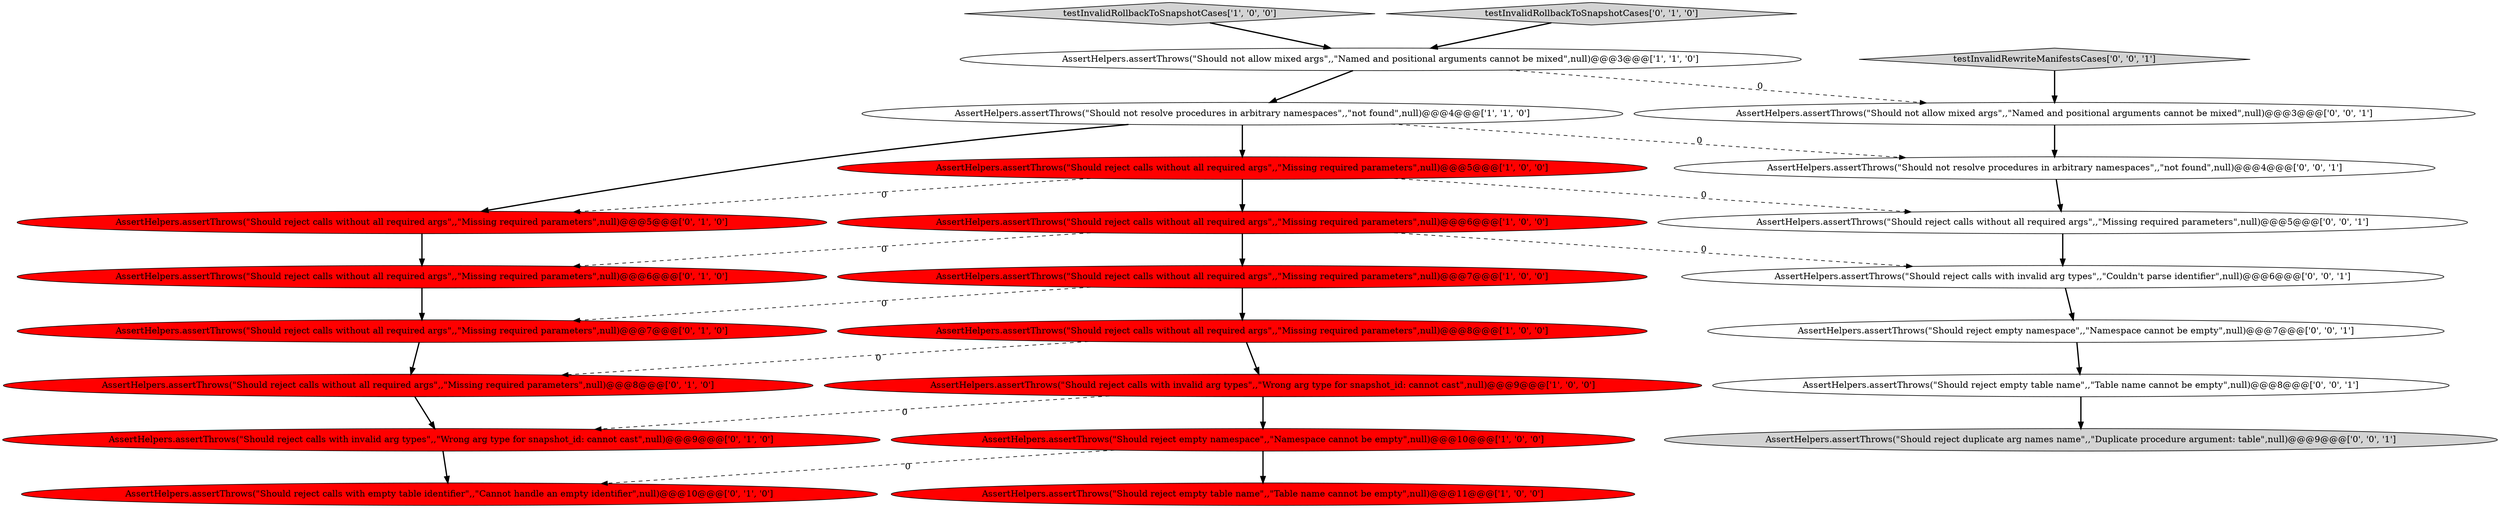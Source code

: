digraph {
7 [style = filled, label = "testInvalidRollbackToSnapshotCases['1', '0', '0']", fillcolor = lightgray, shape = diamond image = "AAA0AAABBB1BBB"];
24 [style = filled, label = "AssertHelpers.assertThrows(\"Should not resolve procedures in arbitrary namespaces\",,\"not found\",null)@@@4@@@['0', '0', '1']", fillcolor = white, shape = ellipse image = "AAA0AAABBB3BBB"];
11 [style = filled, label = "AssertHelpers.assertThrows(\"Should reject calls with empty table identifier\",,\"Cannot handle an empty identifier\",null)@@@10@@@['0', '1', '0']", fillcolor = red, shape = ellipse image = "AAA1AAABBB2BBB"];
19 [style = filled, label = "AssertHelpers.assertThrows(\"Should reject empty namespace\",,\"Namespace cannot be empty\",null)@@@7@@@['0', '0', '1']", fillcolor = white, shape = ellipse image = "AAA0AAABBB3BBB"];
20 [style = filled, label = "AssertHelpers.assertThrows(\"Should reject duplicate arg names name\",,\"Duplicate procedure argument: table\",null)@@@9@@@['0', '0', '1']", fillcolor = lightgray, shape = ellipse image = "AAA0AAABBB3BBB"];
1 [style = filled, label = "AssertHelpers.assertThrows(\"Should reject calls with invalid arg types\",,\"Wrong arg type for snapshot_id: cannot cast\",null)@@@9@@@['1', '0', '0']", fillcolor = red, shape = ellipse image = "AAA1AAABBB1BBB"];
22 [style = filled, label = "AssertHelpers.assertThrows(\"Should reject empty table name\",,\"Table name cannot be empty\",null)@@@8@@@['0', '0', '1']", fillcolor = white, shape = ellipse image = "AAA0AAABBB3BBB"];
18 [style = filled, label = "AssertHelpers.assertThrows(\"Should not allow mixed args\",,\"Named and positional arguments cannot be mixed\",null)@@@3@@@['0', '0', '1']", fillcolor = white, shape = ellipse image = "AAA0AAABBB3BBB"];
16 [style = filled, label = "AssertHelpers.assertThrows(\"Should reject calls with invalid arg types\",,\"Wrong arg type for snapshot_id: cannot cast\",null)@@@9@@@['0', '1', '0']", fillcolor = red, shape = ellipse image = "AAA1AAABBB2BBB"];
14 [style = filled, label = "AssertHelpers.assertThrows(\"Should reject calls without all required args\",,\"Missing required parameters\",null)@@@8@@@['0', '1', '0']", fillcolor = red, shape = ellipse image = "AAA1AAABBB2BBB"];
4 [style = filled, label = "AssertHelpers.assertThrows(\"Should reject calls without all required args\",,\"Missing required parameters\",null)@@@8@@@['1', '0', '0']", fillcolor = red, shape = ellipse image = "AAA1AAABBB1BBB"];
2 [style = filled, label = "AssertHelpers.assertThrows(\"Should not allow mixed args\",,\"Named and positional arguments cannot be mixed\",null)@@@3@@@['1', '1', '0']", fillcolor = white, shape = ellipse image = "AAA0AAABBB1BBB"];
5 [style = filled, label = "AssertHelpers.assertThrows(\"Should reject empty table name\",,\"Table name cannot be empty\",null)@@@11@@@['1', '0', '0']", fillcolor = red, shape = ellipse image = "AAA1AAABBB1BBB"];
13 [style = filled, label = "testInvalidRollbackToSnapshotCases['0', '1', '0']", fillcolor = lightgray, shape = diamond image = "AAA0AAABBB2BBB"];
0 [style = filled, label = "AssertHelpers.assertThrows(\"Should reject empty namespace\",,\"Namespace cannot be empty\",null)@@@10@@@['1', '0', '0']", fillcolor = red, shape = ellipse image = "AAA1AAABBB1BBB"];
6 [style = filled, label = "AssertHelpers.assertThrows(\"Should reject calls without all required args\",,\"Missing required parameters\",null)@@@6@@@['1', '0', '0']", fillcolor = red, shape = ellipse image = "AAA1AAABBB1BBB"];
8 [style = filled, label = "AssertHelpers.assertThrows(\"Should reject calls without all required args\",,\"Missing required parameters\",null)@@@5@@@['1', '0', '0']", fillcolor = red, shape = ellipse image = "AAA1AAABBB1BBB"];
12 [style = filled, label = "AssertHelpers.assertThrows(\"Should reject calls without all required args\",,\"Missing required parameters\",null)@@@5@@@['0', '1', '0']", fillcolor = red, shape = ellipse image = "AAA1AAABBB2BBB"];
3 [style = filled, label = "AssertHelpers.assertThrows(\"Should reject calls without all required args\",,\"Missing required parameters\",null)@@@7@@@['1', '0', '0']", fillcolor = red, shape = ellipse image = "AAA1AAABBB1BBB"];
15 [style = filled, label = "AssertHelpers.assertThrows(\"Should reject calls without all required args\",,\"Missing required parameters\",null)@@@6@@@['0', '1', '0']", fillcolor = red, shape = ellipse image = "AAA1AAABBB2BBB"];
10 [style = filled, label = "AssertHelpers.assertThrows(\"Should reject calls without all required args\",,\"Missing required parameters\",null)@@@7@@@['0', '1', '0']", fillcolor = red, shape = ellipse image = "AAA1AAABBB2BBB"];
17 [style = filled, label = "AssertHelpers.assertThrows(\"Should reject calls without all required args\",,\"Missing required parameters\",null)@@@5@@@['0', '0', '1']", fillcolor = white, shape = ellipse image = "AAA0AAABBB3BBB"];
21 [style = filled, label = "AssertHelpers.assertThrows(\"Should reject calls with invalid arg types\",,\"Couldn't parse identifier\",null)@@@6@@@['0', '0', '1']", fillcolor = white, shape = ellipse image = "AAA0AAABBB3BBB"];
9 [style = filled, label = "AssertHelpers.assertThrows(\"Should not resolve procedures in arbitrary namespaces\",,\"not found\",null)@@@4@@@['1', '1', '0']", fillcolor = white, shape = ellipse image = "AAA0AAABBB1BBB"];
23 [style = filled, label = "testInvalidRewriteManifestsCases['0', '0', '1']", fillcolor = lightgray, shape = diamond image = "AAA0AAABBB3BBB"];
14->16 [style = bold, label=""];
6->21 [style = dashed, label="0"];
6->3 [style = bold, label=""];
15->10 [style = bold, label=""];
18->24 [style = bold, label=""];
16->11 [style = bold, label=""];
21->19 [style = bold, label=""];
9->24 [style = dashed, label="0"];
10->14 [style = bold, label=""];
12->15 [style = bold, label=""];
8->12 [style = dashed, label="0"];
8->6 [style = bold, label=""];
0->11 [style = dashed, label="0"];
1->0 [style = bold, label=""];
2->9 [style = bold, label=""];
9->8 [style = bold, label=""];
3->4 [style = bold, label=""];
22->20 [style = bold, label=""];
6->15 [style = dashed, label="0"];
7->2 [style = bold, label=""];
1->16 [style = dashed, label="0"];
24->17 [style = bold, label=""];
2->18 [style = dashed, label="0"];
8->17 [style = dashed, label="0"];
4->14 [style = dashed, label="0"];
4->1 [style = bold, label=""];
3->10 [style = dashed, label="0"];
9->12 [style = bold, label=""];
19->22 [style = bold, label=""];
17->21 [style = bold, label=""];
23->18 [style = bold, label=""];
0->5 [style = bold, label=""];
13->2 [style = bold, label=""];
}
